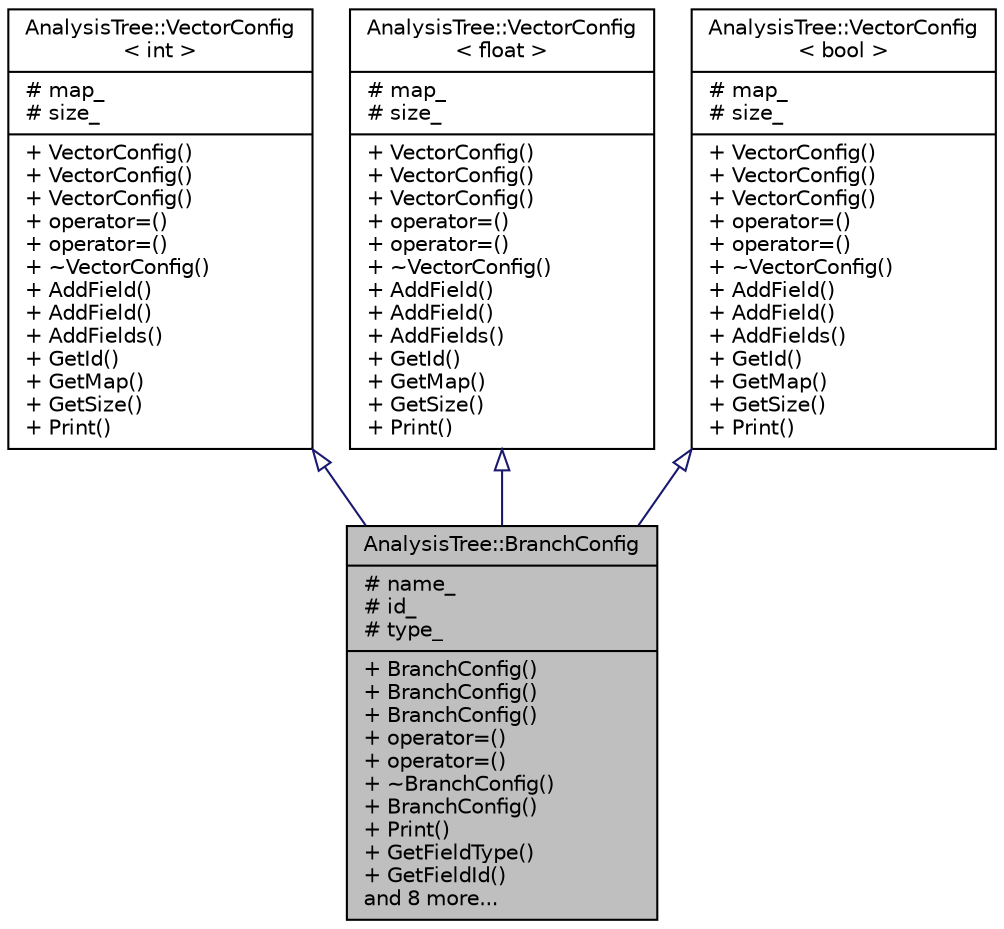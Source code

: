 digraph "AnalysisTree::BranchConfig"
{
  edge [fontname="Helvetica",fontsize="10",labelfontname="Helvetica",labelfontsize="10"];
  node [fontname="Helvetica",fontsize="10",shape=record];
  Node1 [label="{AnalysisTree::BranchConfig\n|# name_\l# id_\l# type_\l|+ BranchConfig()\l+ BranchConfig()\l+ BranchConfig()\l+ operator=()\l+ operator=()\l+ ~BranchConfig()\l+ BranchConfig()\l+ Print()\l+ GetFieldType()\l+ GetFieldId()\land 8 more...\l}",height=0.2,width=0.4,color="black", fillcolor="grey75", style="filled", fontcolor="black"];
  Node2 -> Node1 [dir="back",color="midnightblue",fontsize="10",style="solid",arrowtail="onormal",fontname="Helvetica"];
  Node2 [label="{AnalysisTree::VectorConfig\l\< int \>\n|# map_\l# size_\l|+ VectorConfig()\l+ VectorConfig()\l+ VectorConfig()\l+ operator=()\l+ operator=()\l+ ~VectorConfig()\l+ AddField()\l+ AddField()\l+ AddFields()\l+ GetId()\l+ GetMap()\l+ GetSize()\l+ Print()\l}",height=0.2,width=0.4,color="black", fillcolor="white", style="filled",URL="$d3/df5/classAnalysisTree_1_1VectorConfig.html"];
  Node3 -> Node1 [dir="back",color="midnightblue",fontsize="10",style="solid",arrowtail="onormal",fontname="Helvetica"];
  Node3 [label="{AnalysisTree::VectorConfig\l\< float \>\n|# map_\l# size_\l|+ VectorConfig()\l+ VectorConfig()\l+ VectorConfig()\l+ operator=()\l+ operator=()\l+ ~VectorConfig()\l+ AddField()\l+ AddField()\l+ AddFields()\l+ GetId()\l+ GetMap()\l+ GetSize()\l+ Print()\l}",height=0.2,width=0.4,color="black", fillcolor="white", style="filled",URL="$d3/df5/classAnalysisTree_1_1VectorConfig.html"];
  Node4 -> Node1 [dir="back",color="midnightblue",fontsize="10",style="solid",arrowtail="onormal",fontname="Helvetica"];
  Node4 [label="{AnalysisTree::VectorConfig\l\< bool \>\n|# map_\l# size_\l|+ VectorConfig()\l+ VectorConfig()\l+ VectorConfig()\l+ operator=()\l+ operator=()\l+ ~VectorConfig()\l+ AddField()\l+ AddField()\l+ AddFields()\l+ GetId()\l+ GetMap()\l+ GetSize()\l+ Print()\l}",height=0.2,width=0.4,color="black", fillcolor="white", style="filled",URL="$d3/df5/classAnalysisTree_1_1VectorConfig.html"];
}
